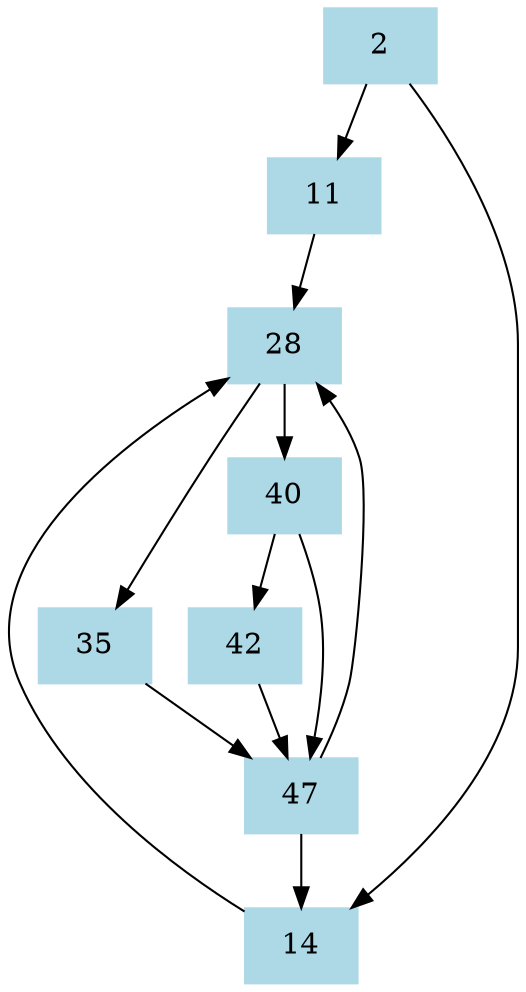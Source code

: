 digraph cfg {
    node [shape=box, style=filled, color=lightblue];
    
    2 [label="2"];
    11 [label="11"];
    14 [label="14"];
    28 [label="28"];
    35 [label="35"];
    40 [label="40"];
    42 [label="42"];
    47 [label="47"];
    
    2 -> 11 [label=""];
    2 -> 14 [label=""];
    11 -> 28 [label=""];
    14 -> 28 [label=""];
    28 -> 35 [label=""];
    28 -> 40 [label=""];
    35 -> 47 [label=""];
    40 -> 47 [label=""];
    40 -> 42 [label=""];
    42 -> 47 [label=""];
    47 -> 28 [label=""];
    47 -> 14 [label=""];
}